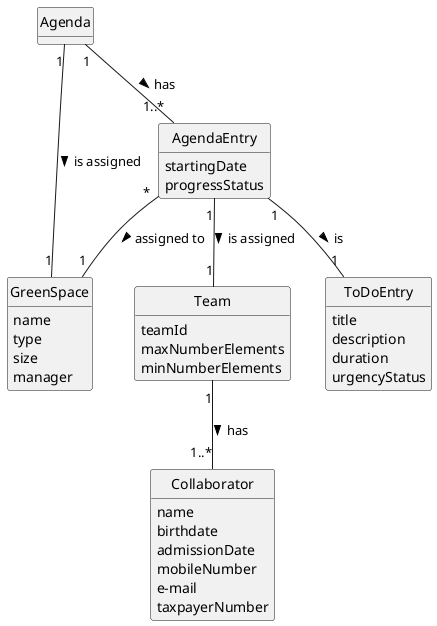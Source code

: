 @startuml
skinparam monochrome true
skinparam packageStyle rectangle
skinparam shadowing false

'left to right direction

skinparam classAttributeIconSize 0

hide circle
hide methods


class Collaborator {
    name
    birthdate
    admissionDate
    mobileNumber
    e-mail
    taxpayerNumber
}

class Team {
    teamId
    maxNumberElements
    minNumberElements
}

class GreenSpace{
name
type
size
manager

}

class AgendaEntry {
    startingDate
    progressStatus

}


class ToDoEntry {
    title
    description
    duration
    urgencyStatus


}

class Agenda{
}

Agenda "1" -- "1..*" AgendaEntry: has >

AgendaEntry "1" -- "1" ToDoEntry: is >

AgendaEntry "*" -- "1" GreenSpace : assigned to >

AgendaEntry "1" -- "1" Team : is assigned >

Team "1" -- "1..*" Collaborator : has >

Agenda "1" -- "1" GreenSpace : is assigned >



@enduml
